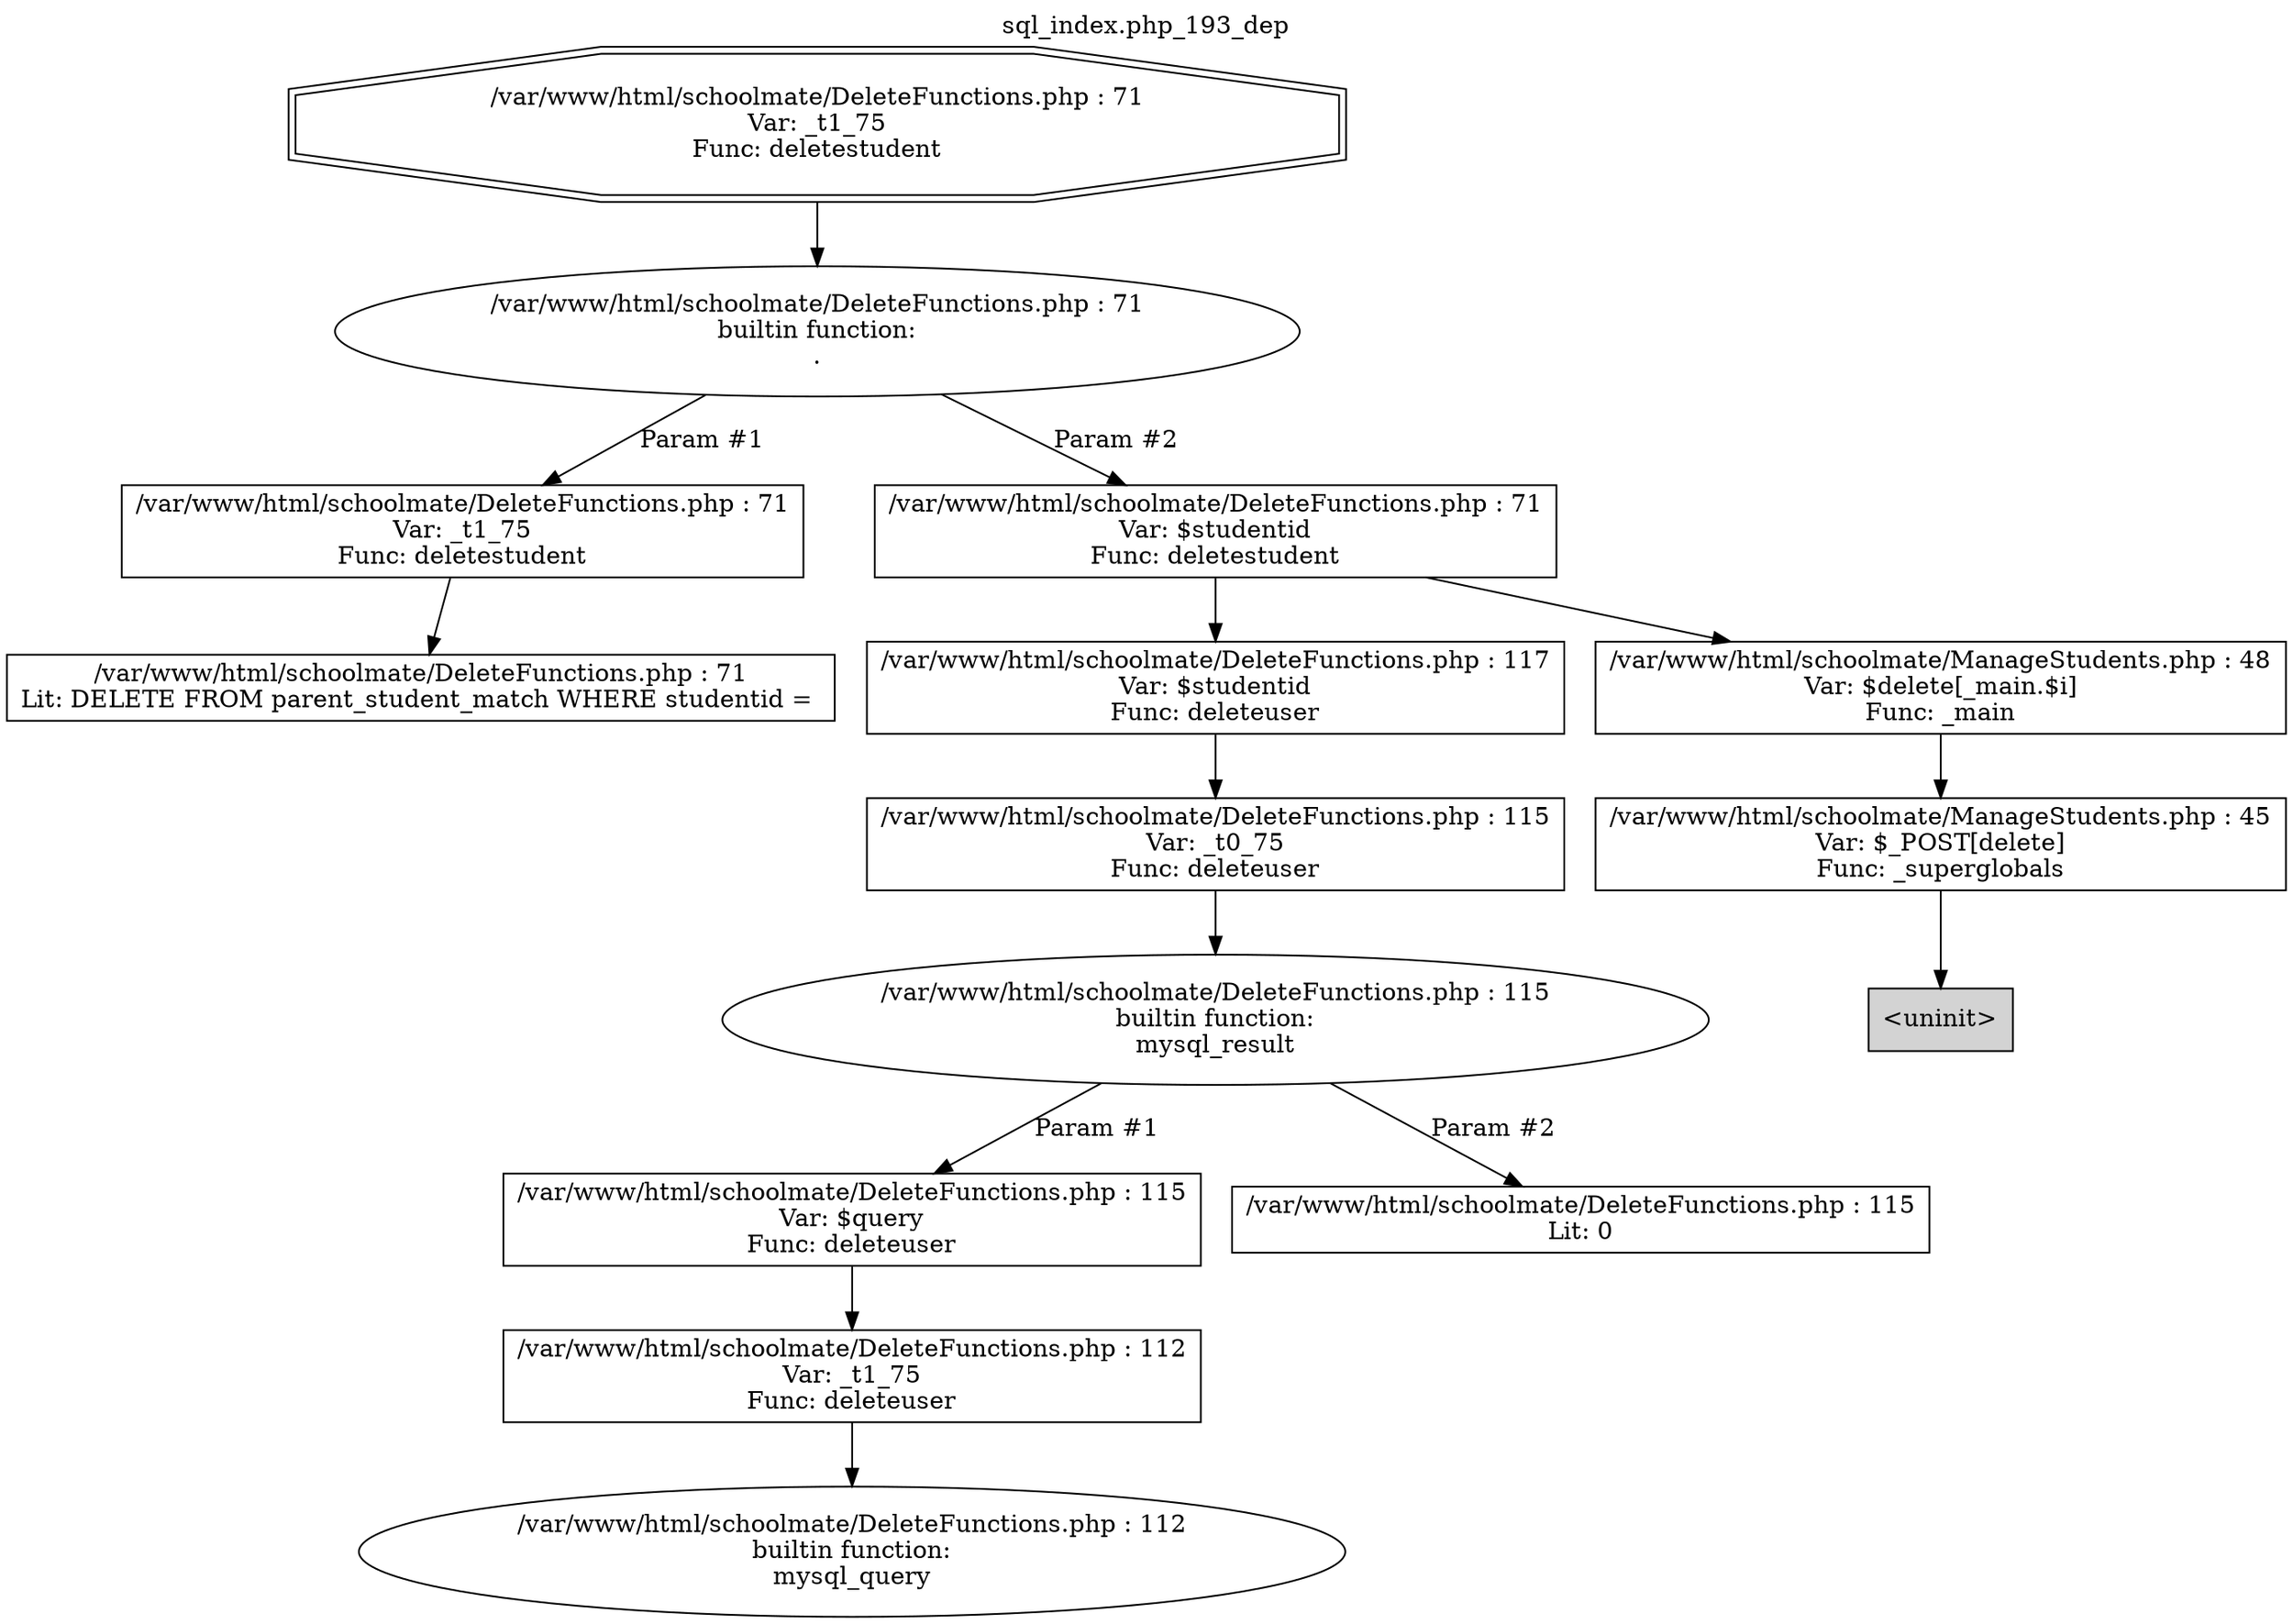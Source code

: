 digraph cfg {
  label="sql_index.php_193_dep";
  labelloc=t;
  n1 [shape=doubleoctagon, label="/var/www/html/schoolmate/DeleteFunctions.php : 71\nVar: _t1_75\nFunc: deletestudent\n"];
  n2 [shape=ellipse, label="/var/www/html/schoolmate/DeleteFunctions.php : 71\nbuiltin function:\n.\n"];
  n3 [shape=box, label="/var/www/html/schoolmate/DeleteFunctions.php : 71\nVar: _t1_75\nFunc: deletestudent\n"];
  n4 [shape=box, label="/var/www/html/schoolmate/DeleteFunctions.php : 71\nLit: DELETE FROM parent_student_match WHERE studentid = \n"];
  n5 [shape=box, label="/var/www/html/schoolmate/DeleteFunctions.php : 71\nVar: $studentid\nFunc: deletestudent\n"];
  n6 [shape=box, label="/var/www/html/schoolmate/DeleteFunctions.php : 117\nVar: $studentid\nFunc: deleteuser\n"];
  n7 [shape=box, label="/var/www/html/schoolmate/DeleteFunctions.php : 115\nVar: _t0_75\nFunc: deleteuser\n"];
  n8 [shape=ellipse, label="/var/www/html/schoolmate/DeleteFunctions.php : 115\nbuiltin function:\nmysql_result\n"];
  n9 [shape=box, label="/var/www/html/schoolmate/DeleteFunctions.php : 115\nVar: $query\nFunc: deleteuser\n"];
  n10 [shape=box, label="/var/www/html/schoolmate/DeleteFunctions.php : 112\nVar: _t1_75\nFunc: deleteuser\n"];
  n11 [shape=ellipse, label="/var/www/html/schoolmate/DeleteFunctions.php : 112\nbuiltin function:\nmysql_query\n"];
  n12 [shape=box, label="/var/www/html/schoolmate/DeleteFunctions.php : 115\nLit: 0\n"];
  n13 [shape=box, label="/var/www/html/schoolmate/ManageStudents.php : 48\nVar: $delete[_main.$i]\nFunc: _main\n"];
  n14 [shape=box, label="/var/www/html/schoolmate/ManageStudents.php : 45\nVar: $_POST[delete]\nFunc: _superglobals\n"];
  n15 [shape=box, label="<uninit>",style=filled];
  n1 -> n2;
  n3 -> n4;
  n2 -> n3[label="Param #1"];
  n2 -> n5[label="Param #2"];
  n7 -> n8;
  n10 -> n11;
  n9 -> n10;
  n8 -> n9[label="Param #1"];
  n8 -> n12[label="Param #2"];
  n6 -> n7;
  n5 -> n6;
  n5 -> n13;
  n14 -> n15;
  n13 -> n14;
}

